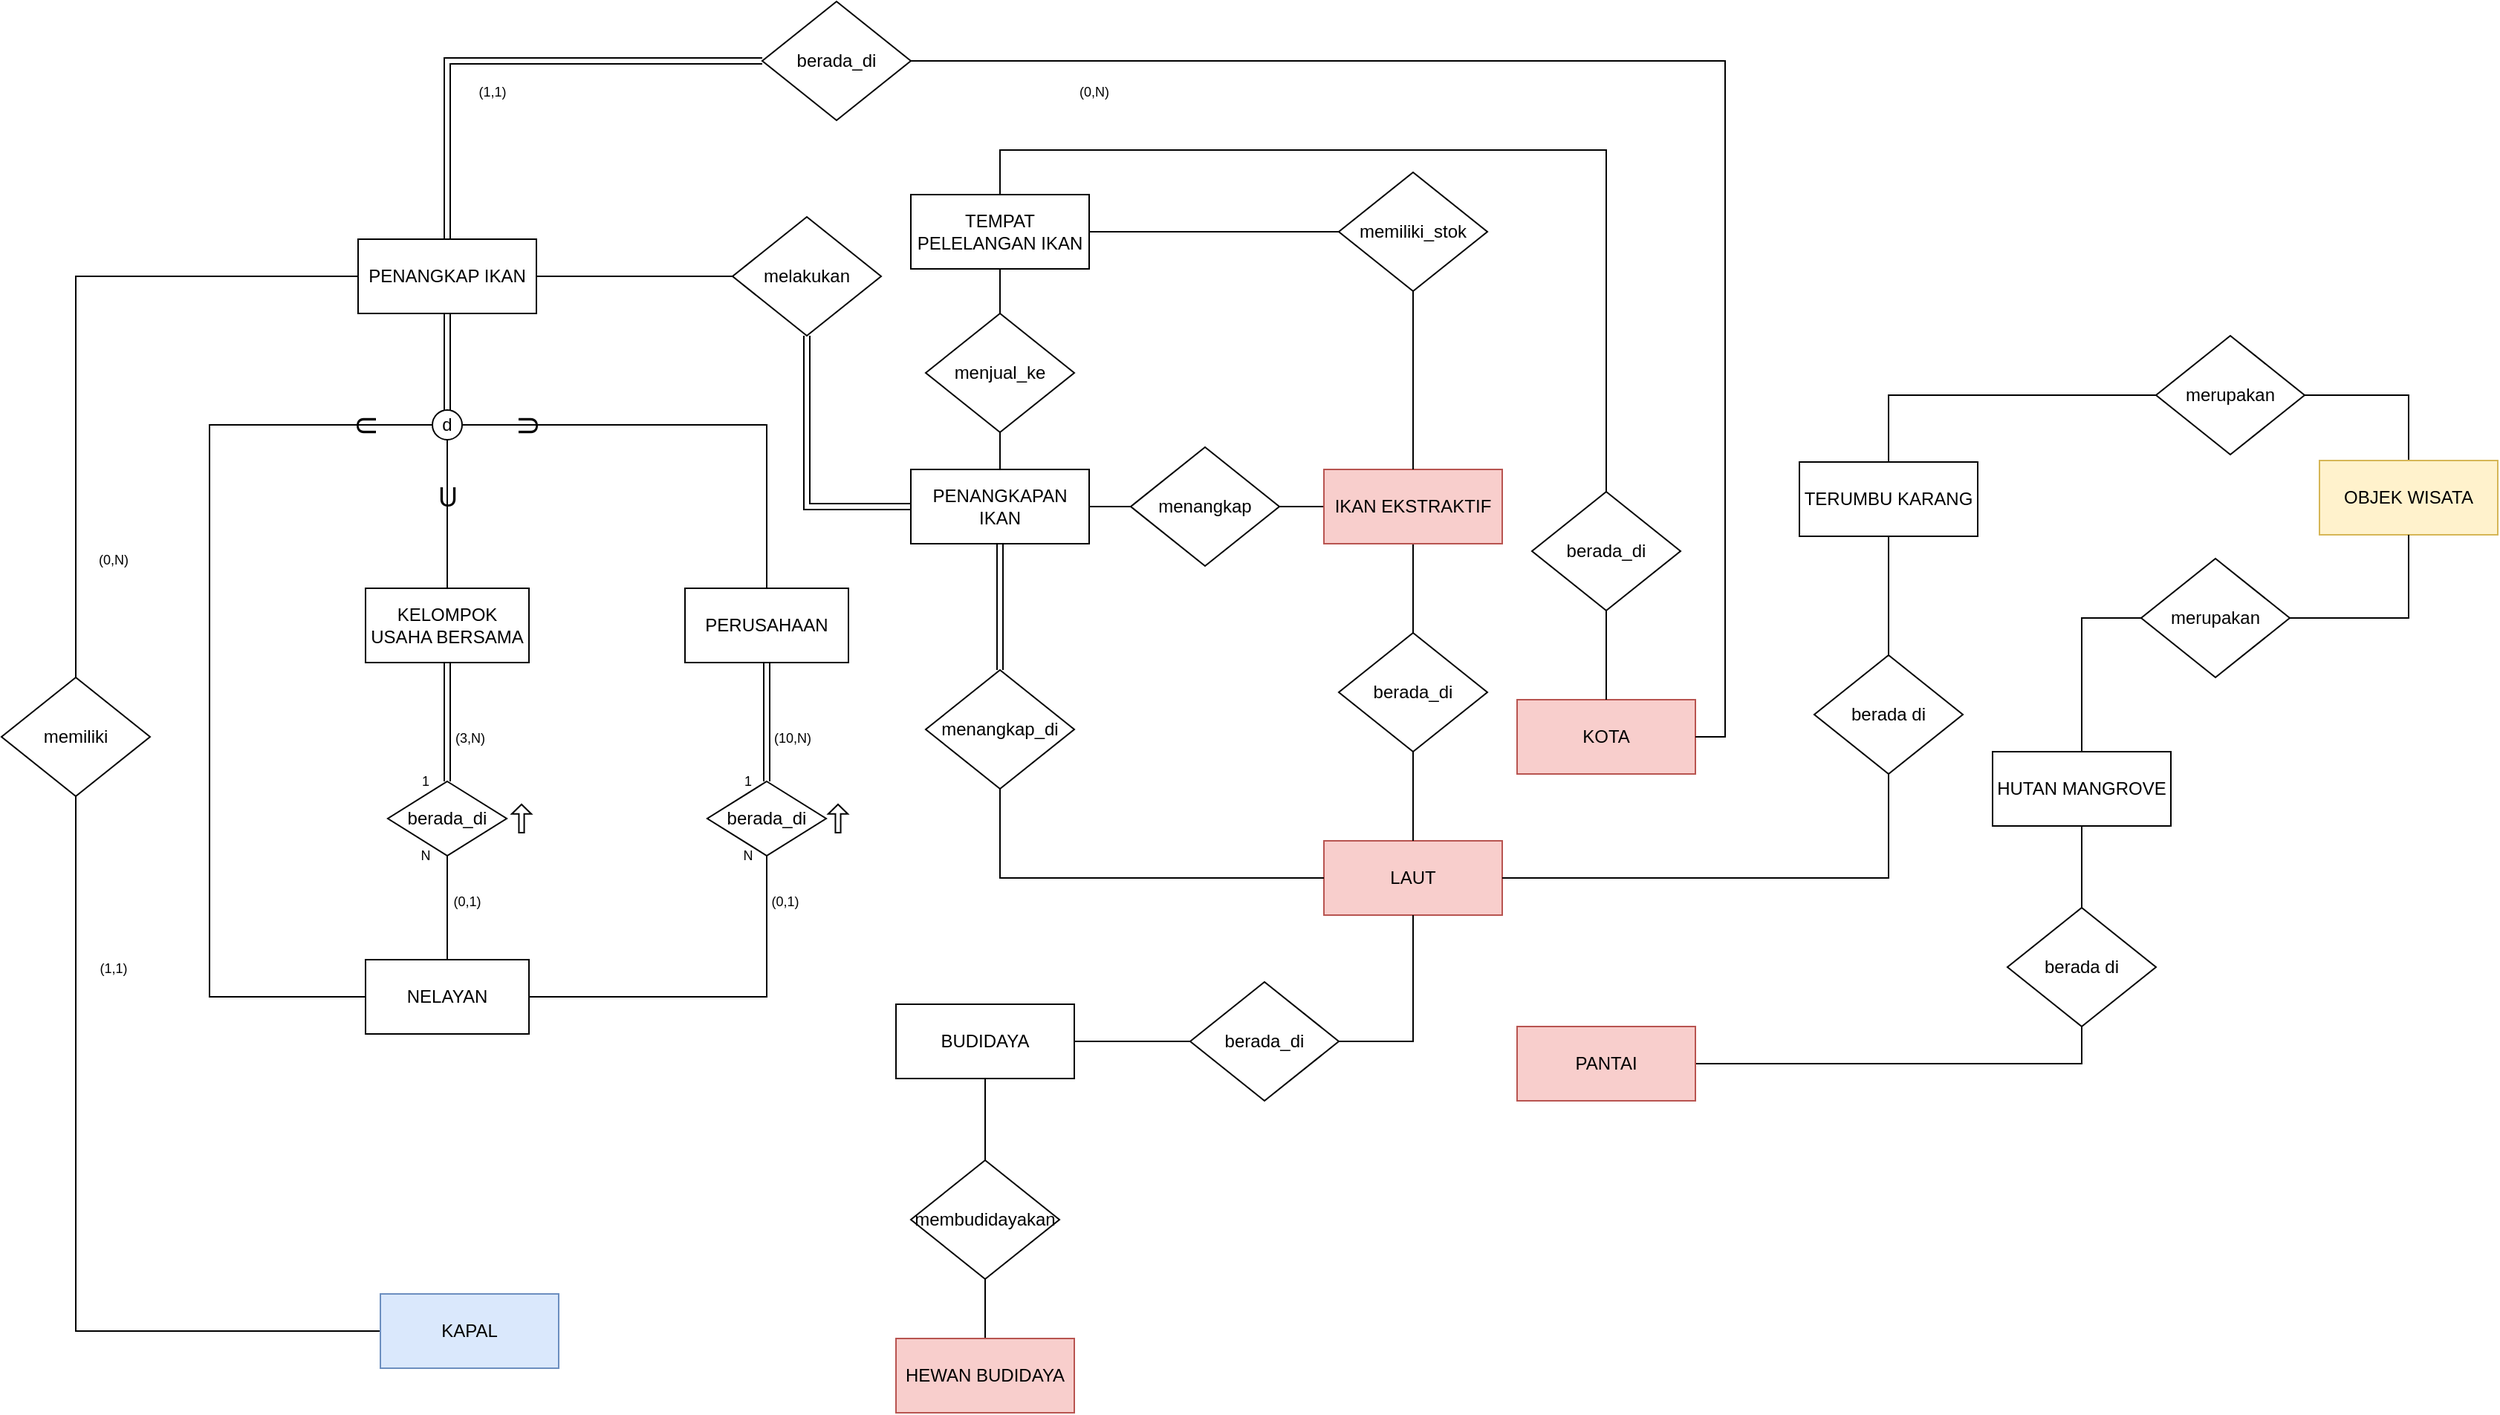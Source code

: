 <mxfile version="15.7.0" type="device"><diagram id="R2lEEEUBdFMjLlhIrx00" name="Page-1"><mxGraphModel dx="1618" dy="1040" grid="1" gridSize="10" guides="1" tooltips="1" connect="1" arrows="1" fold="1" page="1" pageScale="1" pageWidth="850" pageHeight="1100" math="0" shadow="0" extFonts="Permanent Marker^https://fonts.googleapis.com/css?family=Permanent+Marker"><root><mxCell id="0"/><mxCell id="1" parent="0"/><mxCell id="HC7K4QSb_ksrh5FnSrod-1" style="edgeStyle=orthogonalEdgeStyle;rounded=0;orthogonalLoop=1;jettySize=auto;html=1;entryX=0;entryY=0.5;entryDx=0;entryDy=0;endArrow=none;endFill=0;exitX=1;exitY=0.5;exitDx=0;exitDy=0;startArrow=none;" parent="1" source="M0UKE9C289GBgPTVzkPj-9" target="HC7K4QSb_ksrh5FnSrod-4" edge="1"><mxGeometry relative="1" as="geometry"><mxPoint x="480" y="360" as="sourcePoint"/></mxGeometry></mxCell><mxCell id="HC7K4QSb_ksrh5FnSrod-96" style="edgeStyle=orthogonalEdgeStyle;rounded=0;orthogonalLoop=1;jettySize=auto;html=1;exitX=0.5;exitY=1;exitDx=0;exitDy=0;entryX=0.5;entryY=0;entryDx=0;entryDy=0;endArrow=none;endFill=0;shape=link;" parent="1" source="M0UKE9C289GBgPTVzkPj-5" target="M0UKE9C289GBgPTVzkPj-7" edge="1"><mxGeometry relative="1" as="geometry"><mxPoint x="430" y="400" as="sourcePoint"/></mxGeometry></mxCell><mxCell id="HC7K4QSb_ksrh5FnSrod-103" style="edgeStyle=orthogonalEdgeStyle;rounded=0;orthogonalLoop=1;jettySize=auto;html=1;exitX=0.5;exitY=0;exitDx=0;exitDy=0;entryX=0.5;entryY=1;entryDx=0;entryDy=0;endArrow=none;endFill=0;startArrow=none;" parent="1" source="M0UKE9C289GBgPTVzkPj-11" target="HC7K4QSb_ksrh5FnSrod-102" edge="1"><mxGeometry relative="1" as="geometry"><mxPoint x="430" y="320" as="sourcePoint"/></mxGeometry></mxCell><mxCell id="HC7K4QSb_ksrh5FnSrod-100" style="edgeStyle=orthogonalEdgeStyle;rounded=0;orthogonalLoop=1;jettySize=auto;html=1;exitX=0.5;exitY=1;exitDx=0;exitDy=0;entryX=0.5;entryY=0;entryDx=0;entryDy=0;endArrow=none;endFill=0;" parent="1" source="HC7K4QSb_ksrh5FnSrod-4" target="HC7K4QSb_ksrh5FnSrod-99" edge="1"><mxGeometry relative="1" as="geometry"/></mxCell><mxCell id="HC7K4QSb_ksrh5FnSrod-4" value="IKAN EKSTRAKTIF" style="whiteSpace=wrap;html=1;align=center;fillColor=#f8cecc;strokeColor=#b85450;" parent="1" vertex="1"><mxGeometry x="630" y="335" width="120" height="50" as="geometry"/></mxCell><mxCell id="HC7K4QSb_ksrh5FnSrod-94" style="edgeStyle=orthogonalEdgeStyle;shape=link;rounded=0;orthogonalLoop=1;jettySize=auto;html=1;exitX=0.5;exitY=1;exitDx=0;exitDy=0;entryX=0.5;entryY=0;entryDx=0;entryDy=0;" parent="1" source="HC7K4QSb_ksrh5FnSrod-6" target="HC7K4QSb_ksrh5FnSrod-49" edge="1"><mxGeometry relative="1" as="geometry"/></mxCell><mxCell id="HC7K4QSb_ksrh5FnSrod-110" style="edgeStyle=orthogonalEdgeStyle;rounded=0;orthogonalLoop=1;jettySize=auto;html=1;exitX=0.5;exitY=0;exitDx=0;exitDy=0;entryX=0;entryY=0.5;entryDx=0;entryDy=0;endArrow=none;endFill=0;shape=link;" parent="1" source="HC7K4QSb_ksrh5FnSrod-6" target="HC7K4QSb_ksrh5FnSrod-109" edge="1"><mxGeometry relative="1" as="geometry"/></mxCell><mxCell id="HC7K4QSb_ksrh5FnSrod-118" style="edgeStyle=orthogonalEdgeStyle;rounded=0;orthogonalLoop=1;jettySize=auto;html=1;exitX=0;exitY=0.5;exitDx=0;exitDy=0;entryX=0.5;entryY=0;entryDx=0;entryDy=0;endArrow=none;endFill=0;" parent="1" source="HC7K4QSb_ksrh5FnSrod-6" target="HC7K4QSb_ksrh5FnSrod-116" edge="1"><mxGeometry relative="1" as="geometry"/></mxCell><mxCell id="M0UKE9C289GBgPTVzkPj-3" style="edgeStyle=orthogonalEdgeStyle;rounded=0;orthogonalLoop=1;jettySize=auto;html=1;exitX=1;exitY=0.5;exitDx=0;exitDy=0;entryX=0;entryY=0.5;entryDx=0;entryDy=0;endArrow=none;endFill=0;" edge="1" parent="1" source="HC7K4QSb_ksrh5FnSrod-6" target="M0UKE9C289GBgPTVzkPj-1"><mxGeometry relative="1" as="geometry"/></mxCell><mxCell id="HC7K4QSb_ksrh5FnSrod-6" value="PENANGKAP IKAN" style="whiteSpace=wrap;html=1;align=center;" parent="1" vertex="1"><mxGeometry x="-20" y="180" width="120" height="50" as="geometry"/></mxCell><mxCell id="HC7K4QSb_ksrh5FnSrod-95" value="LAUT" style="whiteSpace=wrap;html=1;align=center;fillColor=#f8cecc;strokeColor=#b85450;" parent="1" vertex="1"><mxGeometry x="630" y="585" width="120" height="50" as="geometry"/></mxCell><mxCell id="HC7K4QSb_ksrh5FnSrod-101" style="edgeStyle=orthogonalEdgeStyle;rounded=0;orthogonalLoop=1;jettySize=auto;html=1;exitX=0.5;exitY=1;exitDx=0;exitDy=0;entryX=0.5;entryY=0;entryDx=0;entryDy=0;endArrow=none;endFill=0;" parent="1" source="HC7K4QSb_ksrh5FnSrod-99" target="HC7K4QSb_ksrh5FnSrod-95" edge="1"><mxGeometry relative="1" as="geometry"/></mxCell><mxCell id="HC7K4QSb_ksrh5FnSrod-99" value="berada_di" style="shape=rhombus;perimeter=rhombusPerimeter;whiteSpace=wrap;html=1;align=center;" parent="1" vertex="1"><mxGeometry x="640" y="445" width="100" height="80" as="geometry"/></mxCell><mxCell id="HC7K4QSb_ksrh5FnSrod-107" style="edgeStyle=orthogonalEdgeStyle;rounded=0;orthogonalLoop=1;jettySize=auto;html=1;exitX=0.5;exitY=0;exitDx=0;exitDy=0;entryX=0.5;entryY=0;entryDx=0;entryDy=0;endArrow=none;endFill=0;" parent="1" source="HC7K4QSb_ksrh5FnSrod-102" target="HC7K4QSb_ksrh5FnSrod-106" edge="1"><mxGeometry relative="1" as="geometry"><Array as="points"><mxPoint x="412" y="120"/><mxPoint x="820" y="120"/></Array></mxGeometry></mxCell><mxCell id="HC7K4QSb_ksrh5FnSrod-113" style="edgeStyle=orthogonalEdgeStyle;rounded=0;orthogonalLoop=1;jettySize=auto;html=1;exitX=1;exitY=0.5;exitDx=0;exitDy=0;entryX=0;entryY=0.5;entryDx=0;entryDy=0;endArrow=none;endFill=0;" parent="1" source="HC7K4QSb_ksrh5FnSrod-102" target="HC7K4QSb_ksrh5FnSrod-112" edge="1"><mxGeometry relative="1" as="geometry"/></mxCell><mxCell id="HC7K4QSb_ksrh5FnSrod-102" value="TEMPAT PELELANGAN IKAN" style="whiteSpace=wrap;html=1;align=center;" parent="1" vertex="1"><mxGeometry x="352" y="150" width="120" height="50" as="geometry"/></mxCell><mxCell id="HC7K4QSb_ksrh5FnSrod-105" value="KOTA" style="whiteSpace=wrap;html=1;align=center;fillColor=#f8cecc;strokeColor=#b85450;" parent="1" vertex="1"><mxGeometry x="760" y="490" width="120" height="50" as="geometry"/></mxCell><mxCell id="HC7K4QSb_ksrh5FnSrod-108" style="edgeStyle=orthogonalEdgeStyle;rounded=0;orthogonalLoop=1;jettySize=auto;html=1;exitX=0.5;exitY=1;exitDx=0;exitDy=0;entryX=0.5;entryY=0;entryDx=0;entryDy=0;endArrow=none;endFill=0;" parent="1" source="HC7K4QSb_ksrh5FnSrod-106" target="HC7K4QSb_ksrh5FnSrod-105" edge="1"><mxGeometry relative="1" as="geometry"/></mxCell><mxCell id="HC7K4QSb_ksrh5FnSrod-106" value="berada_di" style="shape=rhombus;perimeter=rhombusPerimeter;whiteSpace=wrap;html=1;align=center;" parent="1" vertex="1"><mxGeometry x="770" y="350" width="100" height="80" as="geometry"/></mxCell><mxCell id="HC7K4QSb_ksrh5FnSrod-111" style="edgeStyle=orthogonalEdgeStyle;rounded=0;orthogonalLoop=1;jettySize=auto;html=1;exitX=1;exitY=0.5;exitDx=0;exitDy=0;entryX=1;entryY=0.5;entryDx=0;entryDy=0;endArrow=none;endFill=0;" parent="1" source="HC7K4QSb_ksrh5FnSrod-109" target="HC7K4QSb_ksrh5FnSrod-105" edge="1"><mxGeometry relative="1" as="geometry"/></mxCell><mxCell id="HC7K4QSb_ksrh5FnSrod-109" value="berada_di" style="shape=rhombus;perimeter=rhombusPerimeter;whiteSpace=wrap;html=1;align=center;" parent="1" vertex="1"><mxGeometry x="252" y="20" width="100" height="80" as="geometry"/></mxCell><mxCell id="HC7K4QSb_ksrh5FnSrod-114" style="edgeStyle=orthogonalEdgeStyle;rounded=0;orthogonalLoop=1;jettySize=auto;html=1;exitX=0.5;exitY=1;exitDx=0;exitDy=0;entryX=0.5;entryY=0;entryDx=0;entryDy=0;endArrow=none;endFill=0;" parent="1" source="HC7K4QSb_ksrh5FnSrod-112" target="HC7K4QSb_ksrh5FnSrod-4" edge="1"><mxGeometry relative="1" as="geometry"/></mxCell><mxCell id="HC7K4QSb_ksrh5FnSrod-112" value="memiliki_stok" style="shape=rhombus;perimeter=rhombusPerimeter;whiteSpace=wrap;html=1;align=center;" parent="1" vertex="1"><mxGeometry x="640" y="135" width="100" height="80" as="geometry"/></mxCell><mxCell id="HC7K4QSb_ksrh5FnSrod-119" style="edgeStyle=orthogonalEdgeStyle;rounded=0;orthogonalLoop=1;jettySize=auto;html=1;exitX=0.5;exitY=1;exitDx=0;exitDy=0;entryX=0;entryY=0.5;entryDx=0;entryDy=0;endArrow=none;endFill=0;" parent="1" source="HC7K4QSb_ksrh5FnSrod-116" target="HC7K4QSb_ksrh5FnSrod-117" edge="1"><mxGeometry relative="1" as="geometry"/></mxCell><mxCell id="HC7K4QSb_ksrh5FnSrod-116" value="memiliki" style="shape=rhombus;perimeter=rhombusPerimeter;whiteSpace=wrap;html=1;align=center;" parent="1" vertex="1"><mxGeometry x="-260" y="475" width="100" height="80" as="geometry"/></mxCell><mxCell id="HC7K4QSb_ksrh5FnSrod-117" value="KAPAL" style="whiteSpace=wrap;html=1;align=center;fillColor=#dae8fc;strokeColor=#6c8ebf;" parent="1" vertex="1"><mxGeometry x="-5" y="890" width="120" height="50" as="geometry"/></mxCell><mxCell id="HC7K4QSb_ksrh5FnSrod-126" style="edgeStyle=orthogonalEdgeStyle;rounded=0;orthogonalLoop=1;jettySize=auto;html=1;exitX=0.5;exitY=0;exitDx=0;exitDy=0;entryX=0;entryY=0.5;entryDx=0;entryDy=0;endArrow=none;endFill=0;" parent="1" source="HC7K4QSb_ksrh5FnSrod-120" target="HC7K4QSb_ksrh5FnSrod-125" edge="1"><mxGeometry relative="1" as="geometry"/></mxCell><mxCell id="HC7K4QSb_ksrh5FnSrod-120" value="TERUMBU KARANG&lt;br&gt;" style="whiteSpace=wrap;html=1;align=center;" parent="1" vertex="1"><mxGeometry x="950" y="330" width="120" height="50" as="geometry"/></mxCell><mxCell id="HC7K4QSb_ksrh5FnSrod-130" style="edgeStyle=orthogonalEdgeStyle;rounded=0;orthogonalLoop=1;jettySize=auto;html=1;exitX=0.5;exitY=0;exitDx=0;exitDy=0;endArrow=none;endFill=0;entryX=0;entryY=0.5;entryDx=0;entryDy=0;" parent="1" source="HC7K4QSb_ksrh5FnSrod-121" target="HC7K4QSb_ksrh5FnSrod-131" edge="1"><mxGeometry relative="1" as="geometry"><mxPoint x="1240" y="120" as="targetPoint"/></mxGeometry></mxCell><mxCell id="HC7K4QSb_ksrh5FnSrod-121" value="HUTAN MANGROVE" style="whiteSpace=wrap;html=1;align=center;" parent="1" vertex="1"><mxGeometry x="1080" y="525" width="120" height="50" as="geometry"/></mxCell><mxCell id="HC7K4QSb_ksrh5FnSrod-124" style="edgeStyle=orthogonalEdgeStyle;rounded=0;orthogonalLoop=1;jettySize=auto;html=1;exitX=0.5;exitY=1;exitDx=0;exitDy=0;entryX=1;entryY=0.5;entryDx=0;entryDy=0;endArrow=none;endFill=0;" parent="1" source="HC7K4QSb_ksrh5FnSrod-122" target="HC7K4QSb_ksrh5FnSrod-95" edge="1"><mxGeometry relative="1" as="geometry"/></mxCell><mxCell id="HC7K4QSb_ksrh5FnSrod-129" style="edgeStyle=orthogonalEdgeStyle;rounded=0;orthogonalLoop=1;jettySize=auto;html=1;exitX=0.5;exitY=0;exitDx=0;exitDy=0;entryX=0.5;entryY=1;entryDx=0;entryDy=0;endArrow=none;endFill=0;" parent="1" source="HC7K4QSb_ksrh5FnSrod-122" target="HC7K4QSb_ksrh5FnSrod-120" edge="1"><mxGeometry relative="1" as="geometry"/></mxCell><mxCell id="HC7K4QSb_ksrh5FnSrod-122" value="berada di" style="shape=rhombus;perimeter=rhombusPerimeter;whiteSpace=wrap;html=1;align=center;" parent="1" vertex="1"><mxGeometry x="960" y="460" width="100" height="80" as="geometry"/></mxCell><mxCell id="HC7K4QSb_ksrh5FnSrod-134" style="edgeStyle=orthogonalEdgeStyle;rounded=0;orthogonalLoop=1;jettySize=auto;html=1;exitX=0.5;exitY=0;exitDx=0;exitDy=0;entryX=0.5;entryY=1;entryDx=0;entryDy=0;endArrow=none;endFill=0;" parent="1" source="HC7K4QSb_ksrh5FnSrod-123" target="HC7K4QSb_ksrh5FnSrod-121" edge="1"><mxGeometry relative="1" as="geometry"/></mxCell><mxCell id="HC7K4QSb_ksrh5FnSrod-136" style="edgeStyle=orthogonalEdgeStyle;rounded=0;orthogonalLoop=1;jettySize=auto;html=1;exitX=0.5;exitY=1;exitDx=0;exitDy=0;entryX=1;entryY=0.5;entryDx=0;entryDy=0;endArrow=none;endFill=0;" parent="1" source="HC7K4QSb_ksrh5FnSrod-123" target="HC7K4QSb_ksrh5FnSrod-135" edge="1"><mxGeometry relative="1" as="geometry"/></mxCell><mxCell id="HC7K4QSb_ksrh5FnSrod-123" value="berada di" style="shape=rhombus;perimeter=rhombusPerimeter;whiteSpace=wrap;html=1;align=center;" parent="1" vertex="1"><mxGeometry x="1090" y="630" width="100" height="80" as="geometry"/></mxCell><mxCell id="HC7K4QSb_ksrh5FnSrod-128" style="edgeStyle=orthogonalEdgeStyle;rounded=0;orthogonalLoop=1;jettySize=auto;html=1;exitX=1;exitY=0.5;exitDx=0;exitDy=0;entryX=0.5;entryY=0;entryDx=0;entryDy=0;endArrow=none;endFill=0;" parent="1" source="HC7K4QSb_ksrh5FnSrod-125" target="HC7K4QSb_ksrh5FnSrod-127" edge="1"><mxGeometry relative="1" as="geometry"/></mxCell><mxCell id="HC7K4QSb_ksrh5FnSrod-125" value="merupakan" style="shape=rhombus;perimeter=rhombusPerimeter;whiteSpace=wrap;html=1;align=center;" parent="1" vertex="1"><mxGeometry x="1190" y="245" width="100" height="80" as="geometry"/></mxCell><mxCell id="HC7K4QSb_ksrh5FnSrod-127" value="OBJEK WISATA" style="whiteSpace=wrap;html=1;align=center;fillColor=#fff2cc;strokeColor=#d6b656;" parent="1" vertex="1"><mxGeometry x="1300" y="329" width="120" height="50" as="geometry"/></mxCell><mxCell id="HC7K4QSb_ksrh5FnSrod-133" style="edgeStyle=orthogonalEdgeStyle;rounded=0;orthogonalLoop=1;jettySize=auto;html=1;exitX=1;exitY=0.5;exitDx=0;exitDy=0;entryX=0.5;entryY=1;entryDx=0;entryDy=0;endArrow=none;endFill=0;" parent="1" source="HC7K4QSb_ksrh5FnSrod-131" target="HC7K4QSb_ksrh5FnSrod-127" edge="1"><mxGeometry relative="1" as="geometry"/></mxCell><mxCell id="HC7K4QSb_ksrh5FnSrod-131" value="merupakan" style="shape=rhombus;perimeter=rhombusPerimeter;whiteSpace=wrap;html=1;align=center;" parent="1" vertex="1"><mxGeometry x="1180" y="395" width="100" height="80" as="geometry"/></mxCell><mxCell id="HC7K4QSb_ksrh5FnSrod-135" value="PANTAI" style="whiteSpace=wrap;html=1;align=center;fillColor=#f8cecc;strokeColor=#b85450;" parent="1" vertex="1"><mxGeometry x="760" y="710" width="120" height="50" as="geometry"/></mxCell><mxCell id="HC7K4QSb_ksrh5FnSrod-49" value="d" style="ellipse;whiteSpace=wrap;html=1;aspect=fixed;" parent="1" vertex="1"><mxGeometry x="30" y="295" width="20" height="20" as="geometry"/></mxCell><mxCell id="HC7K4QSb_ksrh5FnSrod-51" value="KELOMPOK USAHA BERSAMA" style="whiteSpace=wrap;html=1;align=center;" parent="1" vertex="1"><mxGeometry x="-15" y="415" width="110" height="50" as="geometry"/></mxCell><mxCell id="HC7K4QSb_ksrh5FnSrod-47" style="edgeStyle=orthogonalEdgeStyle;rounded=0;orthogonalLoop=1;jettySize=auto;html=1;entryX=0.5;entryY=0;entryDx=0;entryDy=0;endArrow=none;endFill=0;" parent="1" source="HC7K4QSb_ksrh5FnSrod-49" target="HC7K4QSb_ksrh5FnSrod-51" edge="1"><mxGeometry x="-120" y="290" as="geometry"><Array as="points"><mxPoint x="40" y="380"/><mxPoint x="40" y="380"/></Array></mxGeometry></mxCell><mxCell id="HC7K4QSb_ksrh5FnSrod-52" value="PERUSAHAAN" style="whiteSpace=wrap;html=1;align=center;" parent="1" vertex="1"><mxGeometry x="200.0" y="415" width="110" height="50" as="geometry"/></mxCell><mxCell id="HC7K4QSb_ksrh5FnSrod-46" style="edgeStyle=orthogonalEdgeStyle;rounded=0;orthogonalLoop=1;jettySize=auto;html=1;entryX=0.5;entryY=0;entryDx=0;entryDy=0;endArrow=none;endFill=0;" parent="1" source="HC7K4QSb_ksrh5FnSrod-49" target="HC7K4QSb_ksrh5FnSrod-52" edge="1"><mxGeometry x="-120" y="290" as="geometry"><Array as="points"><mxPoint x="255.0" y="305"/></Array></mxGeometry></mxCell><mxCell id="HC7K4QSb_ksrh5FnSrod-55" value="NELAYAN" style="whiteSpace=wrap;html=1;align=center;" parent="1" vertex="1"><mxGeometry x="-15" y="665" width="110" height="50" as="geometry"/></mxCell><mxCell id="HC7K4QSb_ksrh5FnSrod-48" style="edgeStyle=orthogonalEdgeStyle;rounded=0;orthogonalLoop=1;jettySize=auto;html=1;entryX=0;entryY=0.5;entryDx=0;entryDy=0;endArrow=none;endFill=0;" parent="1" source="HC7K4QSb_ksrh5FnSrod-49" target="HC7K4QSb_ksrh5FnSrod-55" edge="1"><mxGeometry x="-120" y="290" as="geometry"><Array as="points"><mxPoint x="-120" y="305"/><mxPoint x="-120" y="690"/></Array></mxGeometry></mxCell><mxCell id="HC7K4QSb_ksrh5FnSrod-56" value="berada_di" style="shape=rhombus;perimeter=rhombusPerimeter;whiteSpace=wrap;html=1;align=center;" parent="1" vertex="1"><mxGeometry y="545" width="80" height="50" as="geometry"/></mxCell><mxCell id="HC7K4QSb_ksrh5FnSrod-50" style="edgeStyle=orthogonalEdgeStyle;rounded=0;orthogonalLoop=1;jettySize=auto;html=1;entryX=0.5;entryY=0;entryDx=0;entryDy=0;endArrow=none;endFill=0;shape=link;" parent="1" source="HC7K4QSb_ksrh5FnSrod-51" target="HC7K4QSb_ksrh5FnSrod-56" edge="1"><mxGeometry x="-120" y="290" as="geometry"/></mxCell><mxCell id="HC7K4QSb_ksrh5FnSrod-53" style="edgeStyle=orthogonalEdgeStyle;rounded=0;orthogonalLoop=1;jettySize=auto;html=1;endArrow=none;endFill=0;entryX=0.5;entryY=1;entryDx=0;entryDy=0;" parent="1" source="HC7K4QSb_ksrh5FnSrod-55" target="HC7K4QSb_ksrh5FnSrod-56" edge="1"><mxGeometry x="-120" y="290" as="geometry"><mxPoint x="40" y="625" as="targetPoint"/></mxGeometry></mxCell><mxCell id="HC7K4QSb_ksrh5FnSrod-57" style="edgeStyle=orthogonalEdgeStyle;rounded=0;orthogonalLoop=1;jettySize=auto;html=1;entryX=0.5;entryY=1;entryDx=0;entryDy=0;endArrow=none;endFill=0;shape=link;" parent="1" source="HC7K4QSb_ksrh5FnSrod-58" target="HC7K4QSb_ksrh5FnSrod-52" edge="1"><mxGeometry x="-120" y="290" as="geometry"/></mxCell><mxCell id="HC7K4QSb_ksrh5FnSrod-58" value="berada_di" style="shape=rhombus;perimeter=rhombusPerimeter;whiteSpace=wrap;html=1;align=center;" parent="1" vertex="1"><mxGeometry x="215.0" y="545" width="80" height="50" as="geometry"/></mxCell><mxCell id="HC7K4QSb_ksrh5FnSrod-54" style="edgeStyle=orthogonalEdgeStyle;rounded=0;orthogonalLoop=1;jettySize=auto;html=1;entryX=0.5;entryY=1;entryDx=0;entryDy=0;endArrow=none;endFill=0;" parent="1" source="HC7K4QSb_ksrh5FnSrod-55" target="HC7K4QSb_ksrh5FnSrod-58" edge="1"><mxGeometry x="-120" y="290" as="geometry"/></mxCell><mxCell id="HC7K4QSb_ksrh5FnSrod-63" value="&lt;font style=&quot;font-size: 9px&quot;&gt;(0,1)&lt;/font&gt;" style="text;html=1;align=center;verticalAlign=middle;resizable=0;points=[];autosize=1;strokeColor=none;fillColor=none;" parent="1" vertex="1"><mxGeometry x="38" y="615" width="30" height="20" as="geometry"/></mxCell><mxCell id="HC7K4QSb_ksrh5FnSrod-64" value="&lt;font style=&quot;font-size: 9px&quot;&gt;(3,N)&lt;/font&gt;" style="text;html=1;align=center;verticalAlign=middle;resizable=0;points=[];autosize=1;strokeColor=none;fillColor=none;" parent="1" vertex="1"><mxGeometry x="35" y="505" width="40" height="20" as="geometry"/></mxCell><mxCell id="HC7K4QSb_ksrh5FnSrod-65" value="1" style="text;html=1;align=center;verticalAlign=middle;resizable=0;points=[];autosize=1;strokeColor=none;fillColor=none;fontSize=9;" parent="1" vertex="1"><mxGeometry x="15" y="535" width="20" height="20" as="geometry"/></mxCell><mxCell id="HC7K4QSb_ksrh5FnSrod-66" value="N" style="text;html=1;align=center;verticalAlign=middle;resizable=0;points=[];autosize=1;strokeColor=none;fillColor=none;fontSize=9;" parent="1" vertex="1"><mxGeometry x="15" y="585" width="20" height="20" as="geometry"/></mxCell><mxCell id="HC7K4QSb_ksrh5FnSrod-67" value="&lt;font style=&quot;font-size: 9px&quot;&gt;(0,1)&lt;/font&gt;" style="text;html=1;align=center;verticalAlign=middle;resizable=0;points=[];autosize=1;strokeColor=none;fillColor=none;" parent="1" vertex="1"><mxGeometry x="252.0" y="615" width="30" height="20" as="geometry"/></mxCell><mxCell id="HC7K4QSb_ksrh5FnSrod-68" value="N" style="text;html=1;align=center;verticalAlign=middle;resizable=0;points=[];autosize=1;strokeColor=none;fillColor=none;fontSize=9;" parent="1" vertex="1"><mxGeometry x="232.0" y="585" width="20" height="20" as="geometry"/></mxCell><mxCell id="HC7K4QSb_ksrh5FnSrod-69" value="1" style="text;html=1;align=center;verticalAlign=middle;resizable=0;points=[];autosize=1;strokeColor=none;fillColor=none;fontSize=9;" parent="1" vertex="1"><mxGeometry x="232.0" y="535" width="20" height="20" as="geometry"/></mxCell><mxCell id="HC7K4QSb_ksrh5FnSrod-70" value="&lt;font style=&quot;font-size: 9px&quot;&gt;(10,N)&lt;/font&gt;" style="text;html=1;align=center;verticalAlign=middle;resizable=0;points=[];autosize=1;strokeColor=none;fillColor=none;" parent="1" vertex="1"><mxGeometry x="252.0" y="505" width="40" height="20" as="geometry"/></mxCell><mxCell id="HC7K4QSb_ksrh5FnSrod-71" value="" style="shape=flexArrow;endArrow=classic;html=1;rounded=0;fontSize=9;endWidth=8.621;endSize=1.81;width=3.548;" parent="1" edge="1"><mxGeometry x="-120" y="290" width="50" height="50" as="geometry"><mxPoint x="90" y="580" as="sourcePoint"/><mxPoint x="90" y="560" as="targetPoint"/></mxGeometry></mxCell><mxCell id="HC7K4QSb_ksrh5FnSrod-72" value="" style="shape=flexArrow;endArrow=classic;html=1;rounded=0;fontSize=9;endWidth=8.621;endSize=1.81;width=3.548;" parent="1" edge="1"><mxGeometry x="-120" y="290" width="50" height="50" as="geometry"><mxPoint x="303.0" y="580" as="sourcePoint"/><mxPoint x="303.0" y="560" as="targetPoint"/></mxGeometry></mxCell><mxCell id="HC7K4QSb_ksrh5FnSrod-73" value="&lt;font style=&quot;font-size: 18px&quot;&gt;U&lt;/font&gt;" style="text;html=1;align=center;verticalAlign=middle;resizable=0;points=[];autosize=1;strokeColor=none;fillColor=none;fontSize=9;rotation=-90;" parent="1" vertex="1"><mxGeometry x="80" y="296" width="30" height="20" as="geometry"/></mxCell><mxCell id="HC7K4QSb_ksrh5FnSrod-74" value="&lt;font style=&quot;font-size: 18px&quot;&gt;U&lt;/font&gt;" style="text;html=1;align=center;verticalAlign=middle;resizable=0;points=[];autosize=1;strokeColor=none;fillColor=none;fontSize=9;rotation=90;" parent="1" vertex="1"><mxGeometry x="-30" y="295" width="30" height="20" as="geometry"/></mxCell><mxCell id="HC7K4QSb_ksrh5FnSrod-75" value="&lt;font style=&quot;font-size: 18px&quot;&gt;U&lt;/font&gt;" style="text;html=1;align=center;verticalAlign=middle;resizable=0;points=[];autosize=1;strokeColor=none;fillColor=none;fontSize=9;rotation=0;" parent="1" vertex="1"><mxGeometry x="25" y="344" width="30" height="20" as="geometry"/></mxCell><mxCell id="M0UKE9C289GBgPTVzkPj-4" style="edgeStyle=orthogonalEdgeStyle;rounded=0;orthogonalLoop=1;jettySize=auto;html=1;exitX=0.5;exitY=1;exitDx=0;exitDy=0;entryX=0;entryY=0.5;entryDx=0;entryDy=0;endArrow=none;endFill=0;shape=link;" edge="1" parent="1" source="M0UKE9C289GBgPTVzkPj-1" target="M0UKE9C289GBgPTVzkPj-5"><mxGeometry relative="1" as="geometry"><mxPoint x="380" y="360" as="targetPoint"/><Array as="points"><mxPoint x="302" y="360"/><mxPoint x="370" y="360"/></Array></mxGeometry></mxCell><mxCell id="M0UKE9C289GBgPTVzkPj-1" value="melakukan" style="shape=rhombus;perimeter=rhombusPerimeter;whiteSpace=wrap;html=1;align=center;" vertex="1" parent="1"><mxGeometry x="232" y="165" width="100" height="80" as="geometry"/></mxCell><mxCell id="M0UKE9C289GBgPTVzkPj-5" value="PENANGKAPAN IKAN" style="whiteSpace=wrap;html=1;align=center;" vertex="1" parent="1"><mxGeometry x="352" y="335" width="120" height="50" as="geometry"/></mxCell><mxCell id="M0UKE9C289GBgPTVzkPj-8" style="edgeStyle=orthogonalEdgeStyle;rounded=0;orthogonalLoop=1;jettySize=auto;html=1;exitX=0.5;exitY=1;exitDx=0;exitDy=0;entryX=0;entryY=0.5;entryDx=0;entryDy=0;endArrow=none;endFill=0;" edge="1" parent="1" source="M0UKE9C289GBgPTVzkPj-7" target="HC7K4QSb_ksrh5FnSrod-95"><mxGeometry relative="1" as="geometry"/></mxCell><mxCell id="M0UKE9C289GBgPTVzkPj-7" value="menangkap_di" style="shape=rhombus;perimeter=rhombusPerimeter;whiteSpace=wrap;html=1;align=center;" vertex="1" parent="1"><mxGeometry x="362" y="470" width="100" height="80" as="geometry"/></mxCell><mxCell id="M0UKE9C289GBgPTVzkPj-9" value="menangkap" style="shape=rhombus;perimeter=rhombusPerimeter;whiteSpace=wrap;html=1;align=center;" vertex="1" parent="1"><mxGeometry x="500" y="320" width="100" height="80" as="geometry"/></mxCell><mxCell id="M0UKE9C289GBgPTVzkPj-10" value="" style="edgeStyle=orthogonalEdgeStyle;rounded=0;orthogonalLoop=1;jettySize=auto;html=1;entryX=0;entryY=0.5;entryDx=0;entryDy=0;endArrow=none;endFill=0;exitX=1;exitY=0.5;exitDx=0;exitDy=0;" edge="1" parent="1" source="M0UKE9C289GBgPTVzkPj-5" target="M0UKE9C289GBgPTVzkPj-9"><mxGeometry relative="1" as="geometry"><mxPoint x="490" y="360" as="sourcePoint"/><mxPoint x="620" y="360" as="targetPoint"/></mxGeometry></mxCell><mxCell id="M0UKE9C289GBgPTVzkPj-11" value="menjual_ke" style="shape=rhombus;perimeter=rhombusPerimeter;whiteSpace=wrap;html=1;align=center;" vertex="1" parent="1"><mxGeometry x="362" y="230" width="100" height="80" as="geometry"/></mxCell><mxCell id="M0UKE9C289GBgPTVzkPj-12" value="" style="edgeStyle=orthogonalEdgeStyle;rounded=0;orthogonalLoop=1;jettySize=auto;html=1;exitX=0.5;exitY=0;exitDx=0;exitDy=0;entryX=0.5;entryY=1;entryDx=0;entryDy=0;endArrow=none;endFill=0;" edge="1" parent="1" source="M0UKE9C289GBgPTVzkPj-5" target="M0UKE9C289GBgPTVzkPj-11"><mxGeometry relative="1" as="geometry"><mxPoint x="430" y="335" as="sourcePoint"/><mxPoint x="430" y="230" as="targetPoint"/></mxGeometry></mxCell><mxCell id="M0UKE9C289GBgPTVzkPj-13" value="&lt;font style=&quot;font-size: 9px&quot;&gt;(1,1)&lt;/font&gt;" style="text;html=1;align=center;verticalAlign=middle;resizable=0;points=[];autosize=1;strokeColor=none;fillColor=none;" vertex="1" parent="1"><mxGeometry x="-200" y="660" width="30" height="20" as="geometry"/></mxCell><mxCell id="M0UKE9C289GBgPTVzkPj-14" value="&lt;font style=&quot;font-size: 9px&quot;&gt;(0,N)&lt;/font&gt;" style="text;html=1;align=center;verticalAlign=middle;resizable=0;points=[];autosize=1;strokeColor=none;fillColor=none;" vertex="1" parent="1"><mxGeometry x="-205" y="385" width="40" height="20" as="geometry"/></mxCell><mxCell id="M0UKE9C289GBgPTVzkPj-15" value="&lt;font style=&quot;font-size: 9px&quot;&gt;(1,1)&lt;/font&gt;" style="text;html=1;align=center;verticalAlign=middle;resizable=0;points=[];autosize=1;strokeColor=none;fillColor=none;" vertex="1" parent="1"><mxGeometry x="55" y="70" width="30" height="20" as="geometry"/></mxCell><mxCell id="M0UKE9C289GBgPTVzkPj-16" value="&lt;font style=&quot;font-size: 9px&quot;&gt;(0,N)&lt;/font&gt;" style="text;html=1;align=center;verticalAlign=middle;resizable=0;points=[];autosize=1;strokeColor=none;fillColor=none;" vertex="1" parent="1"><mxGeometry x="455" y="70" width="40" height="20" as="geometry"/></mxCell><mxCell id="M0UKE9C289GBgPTVzkPj-19" style="edgeStyle=orthogonalEdgeStyle;rounded=0;orthogonalLoop=1;jettySize=auto;html=1;exitX=1;exitY=0.5;exitDx=0;exitDy=0;entryX=0.5;entryY=1;entryDx=0;entryDy=0;endArrow=none;endFill=0;startArrow=none;" edge="1" parent="1" source="M0UKE9C289GBgPTVzkPj-21" target="HC7K4QSb_ksrh5FnSrod-95"><mxGeometry relative="1" as="geometry"/></mxCell><mxCell id="M0UKE9C289GBgPTVzkPj-25" style="edgeStyle=orthogonalEdgeStyle;rounded=0;orthogonalLoop=1;jettySize=auto;html=1;exitX=1;exitY=0.5;exitDx=0;exitDy=0;entryX=0;entryY=0.5;entryDx=0;entryDy=0;endArrow=none;endFill=0;" edge="1" parent="1" source="M0UKE9C289GBgPTVzkPj-18" target="M0UKE9C289GBgPTVzkPj-21"><mxGeometry relative="1" as="geometry"/></mxCell><mxCell id="M0UKE9C289GBgPTVzkPj-27" style="edgeStyle=orthogonalEdgeStyle;rounded=0;orthogonalLoop=1;jettySize=auto;html=1;exitX=0.5;exitY=1;exitDx=0;exitDy=0;entryX=0.5;entryY=0;entryDx=0;entryDy=0;endArrow=none;endFill=0;startArrow=none;" edge="1" parent="1" source="M0UKE9C289GBgPTVzkPj-29" target="M0UKE9C289GBgPTVzkPj-26"><mxGeometry relative="1" as="geometry"/></mxCell><mxCell id="M0UKE9C289GBgPTVzkPj-18" value="BUDIDAYA" style="whiteSpace=wrap;html=1;align=center;" vertex="1" parent="1"><mxGeometry x="342" y="695" width="120" height="50" as="geometry"/></mxCell><mxCell id="M0UKE9C289GBgPTVzkPj-21" value="berada_di" style="shape=rhombus;perimeter=rhombusPerimeter;whiteSpace=wrap;html=1;align=center;" vertex="1" parent="1"><mxGeometry x="540" y="680" width="100" height="80" as="geometry"/></mxCell><mxCell id="M0UKE9C289GBgPTVzkPj-26" value="HEWAN BUDIDAYA" style="whiteSpace=wrap;html=1;align=center;fillColor=#f8cecc;strokeColor=#b85450;" vertex="1" parent="1"><mxGeometry x="342" y="920" width="120" height="50" as="geometry"/></mxCell><mxCell id="M0UKE9C289GBgPTVzkPj-29" value="membudidayakan" style="shape=rhombus;perimeter=rhombusPerimeter;whiteSpace=wrap;html=1;align=center;" vertex="1" parent="1"><mxGeometry x="352" y="800" width="100" height="80" as="geometry"/></mxCell><mxCell id="M0UKE9C289GBgPTVzkPj-30" value="" style="edgeStyle=orthogonalEdgeStyle;rounded=0;orthogonalLoop=1;jettySize=auto;html=1;exitX=0.5;exitY=1;exitDx=0;exitDy=0;entryX=0.5;entryY=0;entryDx=0;entryDy=0;endArrow=none;endFill=0;" edge="1" parent="1" source="M0UKE9C289GBgPTVzkPj-18" target="M0UKE9C289GBgPTVzkPj-29"><mxGeometry relative="1" as="geometry"><mxPoint x="402" y="745.0" as="sourcePoint"/><mxPoint x="402" y="950.0" as="targetPoint"/></mxGeometry></mxCell></root></mxGraphModel></diagram></mxfile>